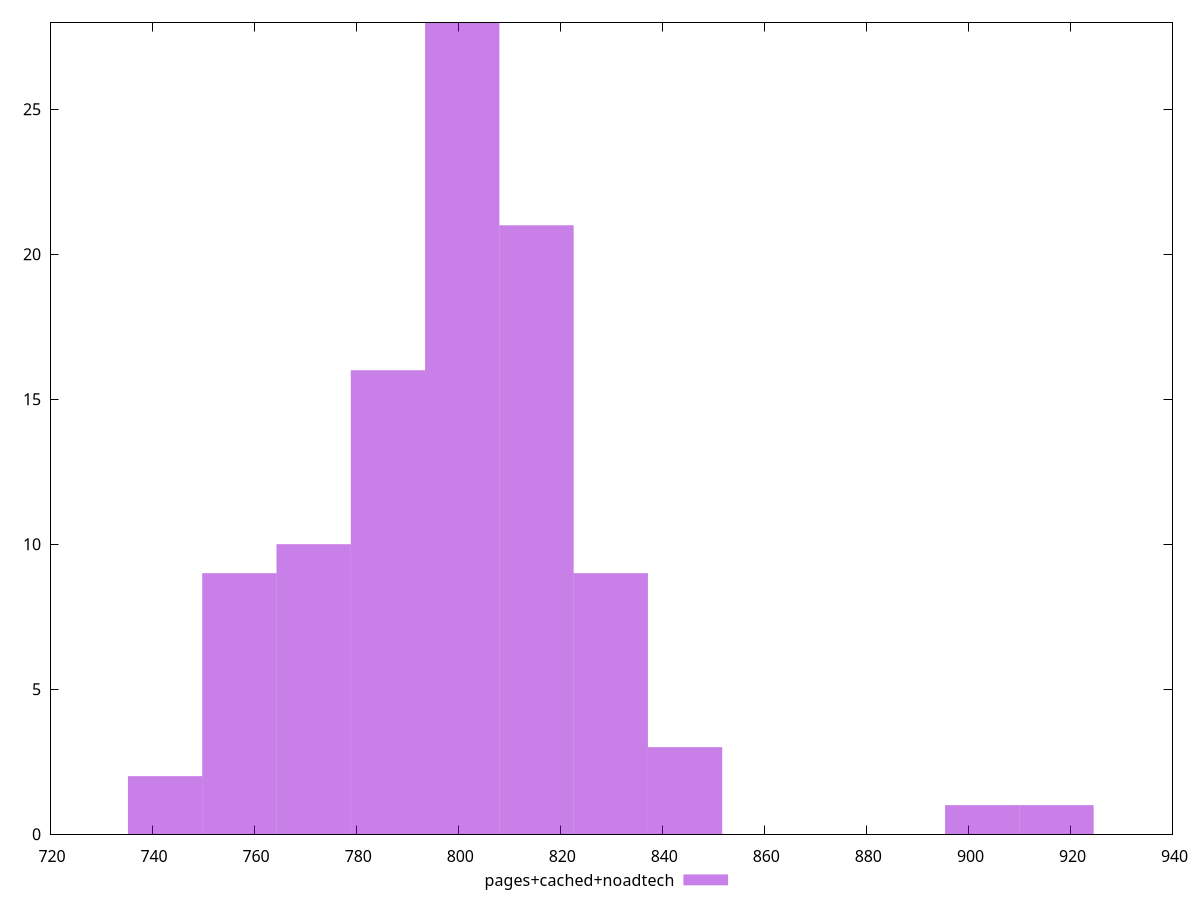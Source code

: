$_pagesCachedNoadtech <<EOF
800.7899245954889 28
757.1104741630076 9
829.909558217143 9
786.2301077846618 16
815.3497414063158 21
742.5506573521806 2
771.6702909738347 10
844.46937502797 3
902.7086422712783 1
917.2684590821053 1
EOF
set key outside below
set terminal pngcairo
set output "report_00006_2020-11-02T20-21-41.718Z/mainthread-work-breakdown/pages+cached+noadtech//raw_hist.png"
set yrange [0:28]
set boxwidth 14.55981681082707
set style fill transparent solid 0.5 noborder
plot $_pagesCachedNoadtech title "pages+cached+noadtech" with boxes ,